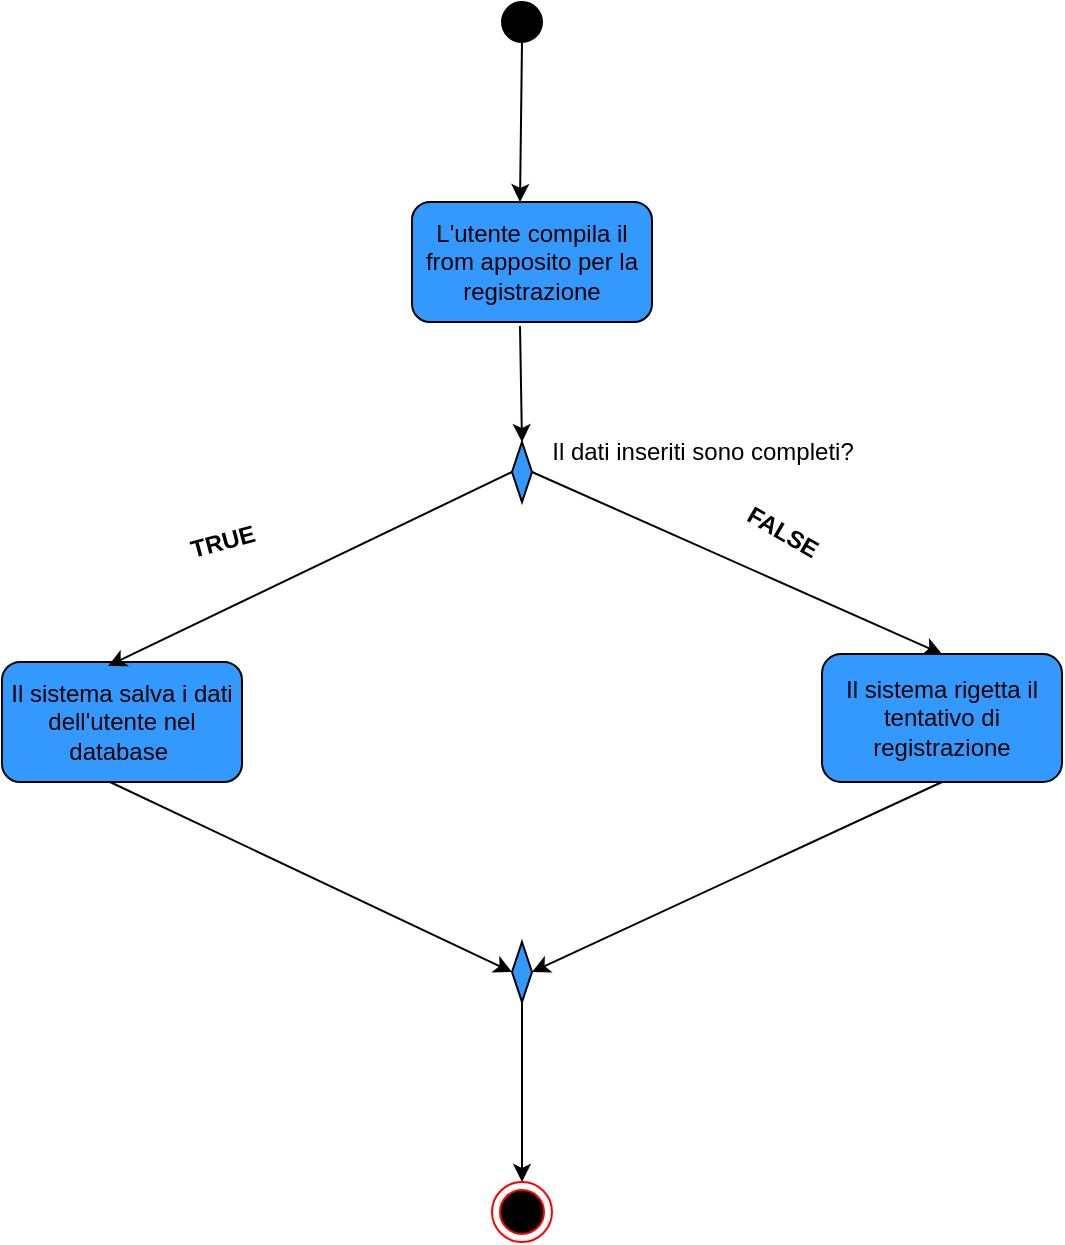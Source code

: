 <mxfile version="20.8.5" type="device"><diagram id="aE-FYlGzP5MLu1C-D5sf" name="Pagina-1"><mxGraphModel dx="1434" dy="796" grid="1" gridSize="10" guides="1" tooltips="1" connect="1" arrows="1" fold="1" page="1" pageScale="1" pageWidth="827" pageHeight="1169" math="0" shadow="0"><root><mxCell id="0"/><mxCell id="1" parent="0"/><mxCell id="boisD86W6UONmZnTPVOV-1" value="" style="ellipse;whiteSpace=wrap;html=1;aspect=fixed;strokeColor=#000000;fillColor=#000000;" vertex="1" parent="1"><mxGeometry x="390" y="60" width="20" height="20" as="geometry"/></mxCell><mxCell id="boisD86W6UONmZnTPVOV-2" value="" style="ellipse;html=1;shape=endState;fillColor=#000000;strokeColor=#ff0000;" vertex="1" parent="1"><mxGeometry x="385" y="650" width="30" height="30" as="geometry"/></mxCell><mxCell id="boisD86W6UONmZnTPVOV-3" value="L'utente compila il from apposito per la registrazione" style="rounded=1;whiteSpace=wrap;html=1;strokeColor=#000000;fillColor=#3399FF;" vertex="1" parent="1"><mxGeometry x="345" y="160" width="120" height="60" as="geometry"/></mxCell><mxCell id="boisD86W6UONmZnTPVOV-4" value="Il sistema salva i dati dell'utente nel database&amp;nbsp;" style="rounded=1;whiteSpace=wrap;html=1;strokeColor=#000000;fillColor=#3399FF;" vertex="1" parent="1"><mxGeometry x="140" y="390" width="120" height="60" as="geometry"/></mxCell><mxCell id="boisD86W6UONmZnTPVOV-6" value="Il sistema rigetta il tentativo di registrazione" style="rounded=1;whiteSpace=wrap;html=1;strokeColor=#000000;fillColor=#3399FF;" vertex="1" parent="1"><mxGeometry x="550" y="386" width="120" height="64" as="geometry"/></mxCell><mxCell id="boisD86W6UONmZnTPVOV-8" value="" style="rhombus;whiteSpace=wrap;html=1;strokeColor=#000000;fontColor=#fbfbfb;fillColor=#3399FF;" vertex="1" parent="1"><mxGeometry x="395" y="280" width="10" height="30" as="geometry"/></mxCell><mxCell id="boisD86W6UONmZnTPVOV-15" style="edgeStyle=orthogonalEdgeStyle;rounded=0;orthogonalLoop=1;jettySize=auto;html=1;exitX=0.5;exitY=1;exitDx=0;exitDy=0;entryX=0.5;entryY=0;entryDx=0;entryDy=0;" edge="1" parent="1" source="boisD86W6UONmZnTPVOV-9" target="boisD86W6UONmZnTPVOV-2"><mxGeometry relative="1" as="geometry"/></mxCell><mxCell id="boisD86W6UONmZnTPVOV-9" value="" style="rhombus;whiteSpace=wrap;html=1;strokeColor=#000000;fontColor=#fbfbfb;fillColor=#3399FF;" vertex="1" parent="1"><mxGeometry x="395" y="530" width="10" height="30" as="geometry"/></mxCell><mxCell id="boisD86W6UONmZnTPVOV-11" value="" style="endArrow=classic;html=1;rounded=0;exitX=1;exitY=0.5;exitDx=0;exitDy=0;entryX=0.5;entryY=0;entryDx=0;entryDy=0;" edge="1" parent="1" source="boisD86W6UONmZnTPVOV-8" target="boisD86W6UONmZnTPVOV-6"><mxGeometry width="50" height="50" relative="1" as="geometry"><mxPoint x="390" y="430" as="sourcePoint"/><mxPoint x="440" y="380" as="targetPoint"/></mxGeometry></mxCell><mxCell id="boisD86W6UONmZnTPVOV-12" value="" style="endArrow=classic;html=1;rounded=0;exitX=0;exitY=0.5;exitDx=0;exitDy=0;entryX=0.442;entryY=0.033;entryDx=0;entryDy=0;entryPerimeter=0;" edge="1" parent="1" source="boisD86W6UONmZnTPVOV-8" target="boisD86W6UONmZnTPVOV-4"><mxGeometry width="50" height="50" relative="1" as="geometry"><mxPoint x="417.5" y="312.5" as="sourcePoint"/><mxPoint x="620" y="376" as="targetPoint"/></mxGeometry></mxCell><mxCell id="boisD86W6UONmZnTPVOV-19" value="" style="endArrow=classic;html=1;rounded=0;exitX=0.45;exitY=1;exitDx=0;exitDy=0;exitPerimeter=0;entryX=0;entryY=0.5;entryDx=0;entryDy=0;" edge="1" parent="1" source="boisD86W6UONmZnTPVOV-4" target="boisD86W6UONmZnTPVOV-9"><mxGeometry width="50" height="50" relative="1" as="geometry"><mxPoint x="390" y="430" as="sourcePoint"/><mxPoint x="440" y="380" as="targetPoint"/></mxGeometry></mxCell><mxCell id="boisD86W6UONmZnTPVOV-20" value="" style="endArrow=classic;html=1;rounded=0;exitX=0.5;exitY=1;exitDx=0;exitDy=0;entryX=1;entryY=0.5;entryDx=0;entryDy=0;" edge="1" parent="1" source="boisD86W6UONmZnTPVOV-6" target="boisD86W6UONmZnTPVOV-9"><mxGeometry width="50" height="50" relative="1" as="geometry"><mxPoint x="390" y="430" as="sourcePoint"/><mxPoint x="440" y="380" as="targetPoint"/></mxGeometry></mxCell><mxCell id="boisD86W6UONmZnTPVOV-21" value="" style="endArrow=classic;html=1;rounded=0;exitX=0.5;exitY=1;exitDx=0;exitDy=0;entryX=0.45;entryY=0;entryDx=0;entryDy=0;entryPerimeter=0;" edge="1" parent="1" source="boisD86W6UONmZnTPVOV-1" target="boisD86W6UONmZnTPVOV-3"><mxGeometry width="50" height="50" relative="1" as="geometry"><mxPoint x="390" y="430" as="sourcePoint"/><mxPoint x="440" y="380" as="targetPoint"/></mxGeometry></mxCell><mxCell id="boisD86W6UONmZnTPVOV-22" value="Il dati inseriti sono completi?" style="text;html=1;align=center;verticalAlign=middle;resizable=0;points=[];autosize=1;strokeColor=none;fillColor=none;" vertex="1" parent="1"><mxGeometry x="405" y="270" width="170" height="30" as="geometry"/></mxCell><mxCell id="boisD86W6UONmZnTPVOV-23" value="&lt;b&gt;TRUE&lt;/b&gt;" style="text;html=1;align=center;verticalAlign=middle;resizable=0;points=[];autosize=1;strokeColor=none;fillColor=none;rotation=-15;" vertex="1" parent="1"><mxGeometry x="220" y="315" width="60" height="30" as="geometry"/></mxCell><mxCell id="boisD86W6UONmZnTPVOV-24" value="&lt;b&gt;FALSE&lt;/b&gt;" style="text;html=1;align=center;verticalAlign=middle;resizable=0;points=[];autosize=1;strokeColor=none;fillColor=none;rotation=30;" vertex="1" parent="1"><mxGeometry x="500" y="310" width="60" height="30" as="geometry"/></mxCell><mxCell id="boisD86W6UONmZnTPVOV-30" value="" style="endArrow=classic;html=1;rounded=0;exitX=0.45;exitY=1.033;exitDx=0;exitDy=0;exitPerimeter=0;entryX=0.5;entryY=0;entryDx=0;entryDy=0;" edge="1" parent="1" source="boisD86W6UONmZnTPVOV-3" target="boisD86W6UONmZnTPVOV-8"><mxGeometry width="50" height="50" relative="1" as="geometry"><mxPoint x="390" y="430" as="sourcePoint"/><mxPoint x="440" y="380" as="targetPoint"/></mxGeometry></mxCell></root></mxGraphModel></diagram></mxfile>